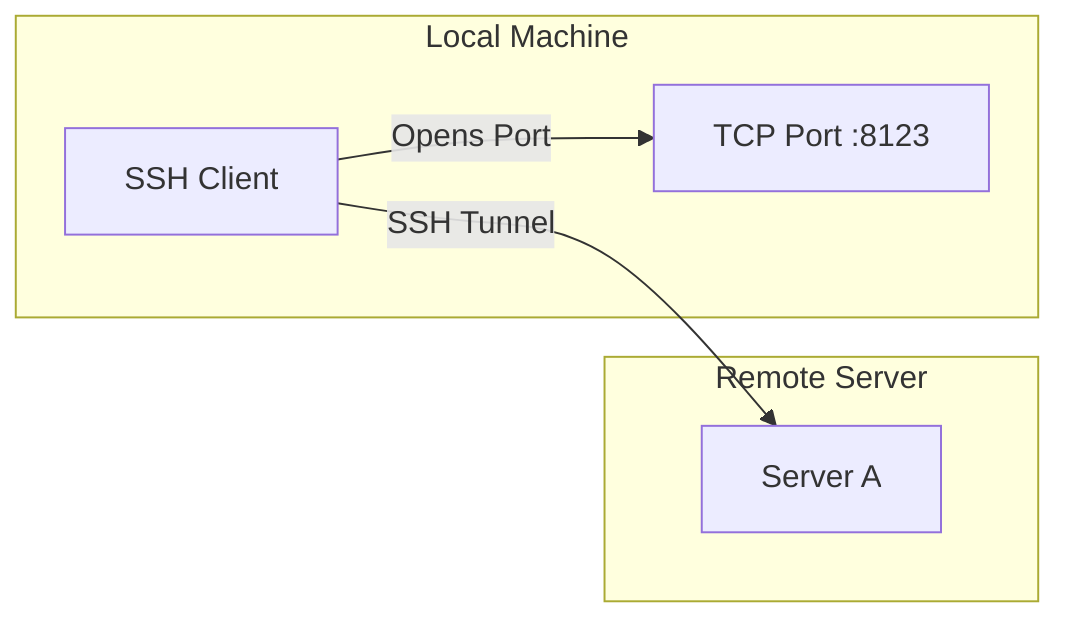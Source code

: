 graph LR
    subgraph Local Machine
        A[TCP Port :8123]
        B[SSH Client]
    end

    subgraph Remote Server
        C[Server A]
    end

    B -->|Opens Port| A
    B -->|SSH Tunnel| C